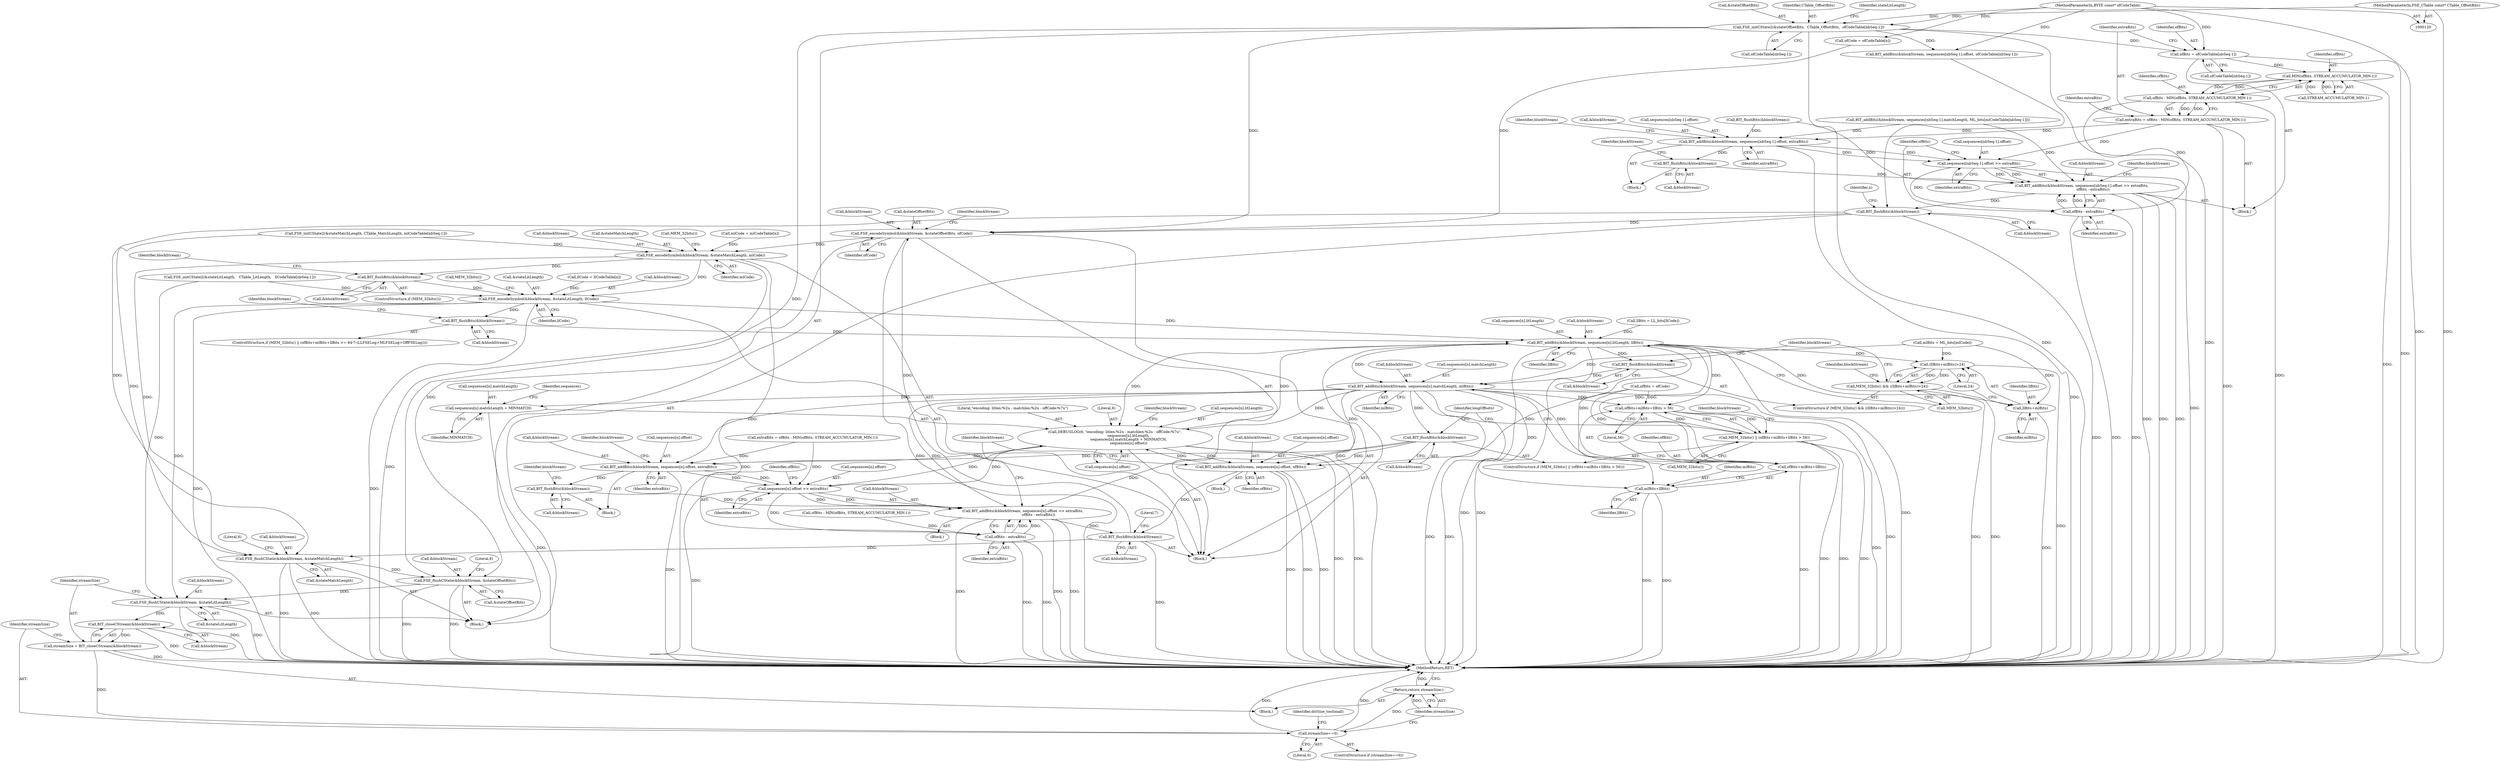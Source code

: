 digraph "0_zstd_3e5cdf1b6a85843e991d7d10f6a2567c15580da0_2@array" {
"1000234" [label="(Call,ofBits = ofCodeTable[nbSeq-1])"];
"1000168" [label="(Call,FSE_initCState2(&stateOffsetBits,  CTable_OffsetBits,  ofCodeTable[nbSeq-1]))"];
"1000125" [label="(MethodParameterIn,FSE_CTable const* CTable_OffsetBits)"];
"1000126" [label="(MethodParameterIn,BYTE const* ofCodeTable)"];
"1000246" [label="(Call,MIN(ofBits, STREAM_ACCUMULATOR_MIN-1))"];
"1000244" [label="(Call,ofBits - MIN(ofBits, STREAM_ACCUMULATOR_MIN-1))"];
"1000242" [label="(Call,extraBits = ofBits - MIN(ofBits, STREAM_ACCUMULATOR_MIN-1))"];
"1000254" [label="(Call,BIT_addBits(&blockStream, sequences[nbSeq-1].offset, extraBits))"];
"1000265" [label="(Call,BIT_flushBits(&blockStream))"];
"1000268" [label="(Call,BIT_addBits(&blockStream, sequences[nbSeq-1].offset >> extraBits,\n                    ofBits - extraBits))"];
"1000300" [label="(Call,BIT_flushBits(&blockStream))"];
"1000371" [label="(Call,FSE_encodeSymbol(&blockStream, &stateOffsetBits, ofCode))"];
"1000377" [label="(Call,FSE_encodeSymbol(&blockStream, &stateMatchLength, mlCode))"];
"1000385" [label="(Call,BIT_flushBits(&blockStream))"];
"1000388" [label="(Call,FSE_encodeSymbol(&blockStream, &stateLitLength, llCode))"];
"1000412" [label="(Call,BIT_flushBits(&blockStream))"];
"1000415" [label="(Call,BIT_addBits(&blockStream, sequences[n].litLength, llBits))"];
"1000351" [label="(Call,DEBUGLOG(6, \"encoding: litlen:%2u - matchlen:%2u - offCode:%7u\",\n                        sequences[n].litLength,\n                        sequences[n].matchLength + MINMATCH,\n                        sequences[n].offset))"];
"1000473" [label="(Call,BIT_addBits(&blockStream, sequences[n].offset, extraBits))"];
"1000482" [label="(Call,BIT_flushBits(&blockStream))"];
"1000485" [label="(Call,BIT_addBits(&blockStream, sequences[n].offset >> extraBits,\n                            ofBits - extraBits))"];
"1000509" [label="(Call,BIT_flushBits(&blockStream))"];
"1000530" [label="(Call,FSE_flushCState(&blockStream, &stateMatchLength))"];
"1000541" [label="(Call,FSE_flushCState(&blockStream, &stateOffsetBits))"];
"1000552" [label="(Call,FSE_flushCState(&blockStream, &stateLitLength))"];
"1000561" [label="(Call,BIT_closeCStream(&blockStream))"];
"1000559" [label="(Call,streamSize = BIT_closeCStream(&blockStream))"];
"1000565" [label="(Call,streamSize==0)"];
"1000571" [label="(Return,return streamSize;)"];
"1000488" [label="(Call,sequences[n].offset >> extraBits)"];
"1000495" [label="(Call,ofBits - extraBits)"];
"1000500" [label="(Call,BIT_addBits(&blockStream, sequences[n].offset, ofBits))"];
"1000427" [label="(Call,(llBits+mlBits)>24)"];
"1000425" [label="(Call,MEM_32bits() && ((llBits+mlBits)>24))"];
"1000428" [label="(Call,llBits+mlBits)"];
"1000432" [label="(Call,BIT_flushBits(&blockStream))"];
"1000435" [label="(Call,BIT_addBits(&blockStream, sequences[n].matchLength, mlBits))"];
"1000359" [label="(Call,sequences[n].matchLength + MINMATCH)"];
"1000447" [label="(Call,ofBits+mlBits+llBits > 56)"];
"1000445" [label="(Call,MEM_32bits() || (ofBits+mlBits+llBits > 56))"];
"1000448" [label="(Call,ofBits+mlBits+llBits)"];
"1000450" [label="(Call,mlBits+llBits)"];
"1000454" [label="(Call,BIT_flushBits(&blockStream))"];
"1000271" [label="(Call,sequences[nbSeq-1].offset >> extraBits)"];
"1000280" [label="(Call,ofBits - extraBits)"];
"1000285" [label="(Call,BIT_addBits(&blockStream, sequences[nbSeq-1].offset, ofCodeTable[nbSeq-1]))"];
"1000389" [label="(Call,&blockStream)"];
"1000386" [label="(Call,&blockStream)"];
"1000378" [label="(Call,&blockStream)"];
"1000359" [label="(Call,sequences[n].matchLength + MINMATCH)"];
"1000560" [label="(Identifier,streamSize)"];
"1000555" [label="(Call,&stateLitLength)"];
"1000425" [label="(Call,MEM_32bits() && ((llBits+mlBits)>24))"];
"1000244" [label="(Call,ofBits - MIN(ofBits, STREAM_ACCUMULATOR_MIN-1))"];
"1000430" [label="(Identifier,mlBits)"];
"1000177" [label="(Call,FSE_initCState2(&stateLitLength,   CTable_LitLength,   llCodeTable[nbSeq-1]))"];
"1000444" [label="(ControlStructure,if (MEM_32bits() || (ofBits+mlBits+llBits > 56)))"];
"1000254" [label="(Call,BIT_addBits(&blockStream, sequences[nbSeq-1].offset, extraBits))"];
"1000456" [label="(Identifier,blockStream)"];
"1000257" [label="(Call,sequences[nbSeq-1].offset)"];
"1000279" [label="(Identifier,extraBits)"];
"1000235" [label="(Identifier,ofBits)"];
"1000171" [label="(Identifier,CTable_OffsetBits)"];
"1000567" [label="(Literal,0)"];
"1000503" [label="(Call,sequences[n].offset)"];
"1000269" [label="(Call,&blockStream)"];
"1000246" [label="(Call,MIN(ofBits, STREAM_ACCUMULATOR_MIN-1))"];
"1000428" [label="(Call,llBits+mlBits)"];
"1000488" [label="(Call,sequences[n].offset >> extraBits)"];
"1000255" [label="(Call,&blockStream)"];
"1000281" [label="(Identifier,ofBits)"];
"1000380" [label="(Call,&stateMatchLength)"];
"1000472" [label="(Block,)"];
"1000413" [label="(Call,&blockStream)"];
"1000324" [label="(Call,ofCode = ofCodeTable[n])"];
"1000433" [label="(Call,&blockStream)"];
"1000565" [label="(Call,streamSize==0)"];
"1000541" [label="(Call,FSE_flushCState(&blockStream, &stateOffsetBits))"];
"1000266" [label="(Call,&blockStream)"];
"1000489" [label="(Call,sequences[n].offset)"];
"1000159" [label="(Call,FSE_initCState2(&stateMatchLength, CTable_MatchLength, mlCodeTable[nbSeq-1]))"];
"1000384" [label="(Call,MEM_32bits())"];
"1000377" [label="(Call,FSE_encodeSymbol(&blockStream, &stateMatchLength, mlCode))"];
"1000208" [label="(Call,BIT_addBits(&blockStream, sequences[nbSeq-1].matchLength, ML_bits[mlCodeTable[nbSeq-1]]))"];
"1000396" [label="(Call,MEM_32bits())"];
"1000557" [label="(Block,)"];
"1000376" [label="(Identifier,ofCode)"];
"1000374" [label="(Call,&stateOffsetBits)"];
"1000536" [label="(Literal,6)"];
"1000463" [label="(Call,ofBits - MIN(ofBits, STREAM_ACCUMULATOR_MIN-1))"];
"1000451" [label="(Identifier,mlBits)"];
"1000373" [label="(Identifier,blockStream)"];
"1000301" [label="(Call,&blockStream)"];
"1000511" [label="(Identifier,blockStream)"];
"1000385" [label="(Call,BIT_flushBits(&blockStream))"];
"1000432" [label="(Call,BIT_flushBits(&blockStream))"];
"1000448" [label="(Call,ofBits+mlBits+llBits)"];
"1000172" [label="(Call,ofCodeTable[nbSeq-1])"];
"1000450" [label="(Call,mlBits+llBits)"];
"1000330" [label="(Call,mlCode = mlCodeTable[n])"];
"1000302" [label="(Identifier,blockStream)"];
"1000544" [label="(Call,&stateOffsetBits)"];
"1000236" [label="(Call,ofCodeTable[nbSeq-1])"];
"1000336" [label="(Call,llBits = LL_bits[llCode])"];
"1000264" [label="(Identifier,extraBits)"];
"1000431" [label="(Literal,24)"];
"1000510" [label="(Call,&blockStream)"];
"1000531" [label="(Call,&blockStream)"];
"1000486" [label="(Call,&blockStream)"];
"1000461" [label="(Call,extraBits = ofBits - MIN(ofBits, STREAM_ACCUMULATOR_MIN-1))"];
"1000447" [label="(Call,ofBits+mlBits+llBits > 56)"];
"1000132" [label="(Block,)"];
"1000300" [label="(Call,BIT_flushBits(&blockStream))"];
"1000418" [label="(Call,sequences[n].litLength)"];
"1000417" [label="(Identifier,blockStream)"];
"1000382" [label="(Identifier,mlCode)"];
"1000412" [label="(Call,BIT_flushBits(&blockStream))"];
"1000487" [label="(Identifier,blockStream)"];
"1000168" [label="(Call,FSE_initCState2(&stateOffsetBits,  CTable_OffsetBits,  ofCodeTable[nbSeq-1]))"];
"1000245" [label="(Identifier,ofBits)"];
"1000485" [label="(Call,BIT_addBits(&blockStream, sequences[n].offset >> extraBits,\n                            ofBits - extraBits))"];
"1000495" [label="(Call,ofBits - extraBits)"];
"1000513" [label="(Literal,7)"];
"1000390" [label="(Identifier,blockStream)"];
"1000354" [label="(Call,sequences[n].litLength)"];
"1000459" [label="(Block,)"];
"1000427" [label="(Call,(llBits+mlBits)>24)"];
"1000449" [label="(Identifier,ofBits)"];
"1000179" [label="(Identifier,stateLitLength)"];
"1000265" [label="(Call,BIT_flushBits(&blockStream))"];
"1000415" [label="(Call,BIT_addBits(&blockStream, sequences[n].litLength, llBits))"];
"1000553" [label="(Call,&blockStream)"];
"1000271" [label="(Call,sequences[nbSeq-1].offset >> extraBits)"];
"1000496" [label="(Identifier,ofBits)"];
"1000452" [label="(Identifier,llBits)"];
"1000497" [label="(Identifier,extraBits)"];
"1000307" [label="(Identifier,n)"];
"1000446" [label="(Call,MEM_32bits())"];
"1000248" [label="(Call,STREAM_ACCUMULATOR_MIN-1)"];
"1000508" [label="(Identifier,ofBits)"];
"1000453" [label="(Literal,56)"];
"1000533" [label="(Call,&stateMatchLength)"];
"1000436" [label="(Call,&blockStream)"];
"1000481" [label="(Identifier,extraBits)"];
"1000484" [label="(Identifier,blockStream)"];
"1000559" [label="(Call,streamSize = BIT_closeCStream(&blockStream))"];
"1000435" [label="(Call,BIT_addBits(&blockStream, sequences[n].matchLength, mlBits))"];
"1000499" [label="(Block,)"];
"1000232" [label="(Block,)"];
"1000443" [label="(Identifier,mlBits)"];
"1000360" [label="(Call,sequences[n].matchLength)"];
"1000391" [label="(Call,&stateLitLength)"];
"1000267" [label="(Identifier,blockStream)"];
"1000280" [label="(Call,ofBits - extraBits)"];
"1000316" [label="(Block,)"];
"1000270" [label="(Identifier,blockStream)"];
"1000272" [label="(Call,sequences[nbSeq-1].offset)"];
"1000247" [label="(Identifier,ofBits)"];
"1000169" [label="(Call,&stateOffsetBits)"];
"1000445" [label="(Call,MEM_32bits() || (ofBits+mlBits+llBits > 56))"];
"1000242" [label="(Call,extraBits = ofBits - MIN(ofBits, STREAM_ACCUMULATOR_MIN-1))"];
"1000366" [label="(Call,sequences[n].offset)"];
"1000501" [label="(Call,&blockStream)"];
"1000383" [label="(ControlStructure,if (MEM_32bits()))"];
"1000552" [label="(Call,FSE_flushCState(&blockStream, &stateLitLength))"];
"1000424" [label="(ControlStructure,if (MEM_32bits() && ((llBits+mlBits)>24)))"];
"1000438" [label="(Call,sequences[n].matchLength)"];
"1000365" [label="(Identifier,MINMATCH)"];
"1000126" [label="(MethodParameterIn,BYTE const* ofCodeTable)"];
"1000268" [label="(Call,BIT_addBits(&blockStream, sequences[nbSeq-1].offset >> extraBits,\n                    ofBits - extraBits))"];
"1000252" [label="(Identifier,extraBits)"];
"1000494" [label="(Identifier,extraBits)"];
"1000282" [label="(Identifier,extraBits)"];
"1000458" [label="(Identifier,longOffsets)"];
"1000379" [label="(Identifier,blockStream)"];
"1000542" [label="(Call,&blockStream)"];
"1000547" [label="(Literal,6)"];
"1000509" [label="(Call,BIT_flushBits(&blockStream))"];
"1000353" [label="(Literal,\"encoding: litlen:%2u - matchlen:%2u - offCode:%7u\")"];
"1000371" [label="(Call,FSE_encodeSymbol(&blockStream, &stateOffsetBits, ofCode))"];
"1000125" [label="(MethodParameterIn,FSE_CTable const* CTable_OffsetBits)"];
"1000561" [label="(Call,BIT_closeCStream(&blockStream))"];
"1000564" [label="(ControlStructure,if (streamSize==0))"];
"1000429" [label="(Identifier,llBits)"];
"1000454" [label="(Call,BIT_flushBits(&blockStream))"];
"1000393" [label="(Identifier,llCode)"];
"1000476" [label="(Call,sequences[n].offset)"];
"1000562" [label="(Call,&blockStream)"];
"1000570" [label="(Identifier,dstSize_tooSmall)"];
"1000423" [label="(Identifier,llBits)"];
"1000372" [label="(Call,&blockStream)"];
"1000426" [label="(Call,MEM_32bits())"];
"1000437" [label="(Identifier,blockStream)"];
"1000530" [label="(Call,FSE_flushCState(&blockStream, &stateMatchLength))"];
"1000572" [label="(Identifier,streamSize)"];
"1000234" [label="(Call,ofBits = ofCodeTable[nbSeq-1])"];
"1000482" [label="(Call,BIT_flushBits(&blockStream))"];
"1000483" [label="(Call,&blockStream)"];
"1000473" [label="(Call,BIT_addBits(&blockStream, sequences[n].offset, extraBits))"];
"1000342" [label="(Call,ofBits = ofCode)"];
"1000346" [label="(Call,mlBits = ML_bits[mlCode])"];
"1000566" [label="(Identifier,streamSize)"];
"1000571" [label="(Return,return streamSize;)"];
"1000243" [label="(Identifier,extraBits)"];
"1000368" [label="(Identifier,sequences)"];
"1000388" [label="(Call,FSE_encodeSymbol(&blockStream, &stateLitLength, llCode))"];
"1000394" [label="(ControlStructure,if (MEM_32bits() || (ofBits+mlBits+llBits >= 64-7-(LLFSELog+MLFSELog+OffFSELog))))"];
"1000227" [label="(Call,BIT_flushBits(&blockStream))"];
"1000434" [label="(Identifier,blockStream)"];
"1000351" [label="(Call,DEBUGLOG(6, \"encoding: litlen:%2u - matchlen:%2u - offCode:%7u\",\n                        sequences[n].litLength,\n                        sequences[n].matchLength + MINMATCH,\n                        sequences[n].offset))"];
"1000416" [label="(Call,&blockStream)"];
"1000573" [label="(MethodReturn,RET)"];
"1000500" [label="(Call,BIT_addBits(&blockStream, sequences[n].offset, ofBits))"];
"1000253" [label="(Block,)"];
"1000318" [label="(Call,llCode = llCodeTable[n])"];
"1000455" [label="(Call,&blockStream)"];
"1000474" [label="(Call,&blockStream)"];
"1000352" [label="(Literal,6)"];
"1000234" -> "1000232"  [label="AST: "];
"1000234" -> "1000236"  [label="CFG: "];
"1000235" -> "1000234"  [label="AST: "];
"1000236" -> "1000234"  [label="AST: "];
"1000243" -> "1000234"  [label="CFG: "];
"1000234" -> "1000573"  [label="DDG: "];
"1000168" -> "1000234"  [label="DDG: "];
"1000126" -> "1000234"  [label="DDG: "];
"1000234" -> "1000246"  [label="DDG: "];
"1000168" -> "1000132"  [label="AST: "];
"1000168" -> "1000172"  [label="CFG: "];
"1000169" -> "1000168"  [label="AST: "];
"1000171" -> "1000168"  [label="AST: "];
"1000172" -> "1000168"  [label="AST: "];
"1000179" -> "1000168"  [label="CFG: "];
"1000168" -> "1000573"  [label="DDG: "];
"1000168" -> "1000573"  [label="DDG: "];
"1000125" -> "1000168"  [label="DDG: "];
"1000126" -> "1000168"  [label="DDG: "];
"1000168" -> "1000285"  [label="DDG: "];
"1000168" -> "1000371"  [label="DDG: "];
"1000168" -> "1000541"  [label="DDG: "];
"1000125" -> "1000120"  [label="AST: "];
"1000125" -> "1000573"  [label="DDG: "];
"1000126" -> "1000120"  [label="AST: "];
"1000126" -> "1000573"  [label="DDG: "];
"1000126" -> "1000285"  [label="DDG: "];
"1000126" -> "1000324"  [label="DDG: "];
"1000246" -> "1000244"  [label="AST: "];
"1000246" -> "1000248"  [label="CFG: "];
"1000247" -> "1000246"  [label="AST: "];
"1000248" -> "1000246"  [label="AST: "];
"1000244" -> "1000246"  [label="CFG: "];
"1000246" -> "1000573"  [label="DDG: "];
"1000246" -> "1000244"  [label="DDG: "];
"1000246" -> "1000244"  [label="DDG: "];
"1000248" -> "1000246"  [label="DDG: "];
"1000248" -> "1000246"  [label="DDG: "];
"1000244" -> "1000242"  [label="AST: "];
"1000245" -> "1000244"  [label="AST: "];
"1000242" -> "1000244"  [label="CFG: "];
"1000244" -> "1000573"  [label="DDG: "];
"1000244" -> "1000242"  [label="DDG: "];
"1000244" -> "1000242"  [label="DDG: "];
"1000244" -> "1000280"  [label="DDG: "];
"1000242" -> "1000232"  [label="AST: "];
"1000243" -> "1000242"  [label="AST: "];
"1000252" -> "1000242"  [label="CFG: "];
"1000242" -> "1000573"  [label="DDG: "];
"1000242" -> "1000254"  [label="DDG: "];
"1000242" -> "1000271"  [label="DDG: "];
"1000254" -> "1000253"  [label="AST: "];
"1000254" -> "1000264"  [label="CFG: "];
"1000255" -> "1000254"  [label="AST: "];
"1000257" -> "1000254"  [label="AST: "];
"1000264" -> "1000254"  [label="AST: "];
"1000267" -> "1000254"  [label="CFG: "];
"1000254" -> "1000573"  [label="DDG: "];
"1000208" -> "1000254"  [label="DDG: "];
"1000227" -> "1000254"  [label="DDG: "];
"1000254" -> "1000265"  [label="DDG: "];
"1000254" -> "1000271"  [label="DDG: "];
"1000254" -> "1000271"  [label="DDG: "];
"1000265" -> "1000253"  [label="AST: "];
"1000265" -> "1000266"  [label="CFG: "];
"1000266" -> "1000265"  [label="AST: "];
"1000270" -> "1000265"  [label="CFG: "];
"1000265" -> "1000268"  [label="DDG: "];
"1000268" -> "1000232"  [label="AST: "];
"1000268" -> "1000280"  [label="CFG: "];
"1000269" -> "1000268"  [label="AST: "];
"1000271" -> "1000268"  [label="AST: "];
"1000280" -> "1000268"  [label="AST: "];
"1000302" -> "1000268"  [label="CFG: "];
"1000268" -> "1000573"  [label="DDG: "];
"1000268" -> "1000573"  [label="DDG: "];
"1000268" -> "1000573"  [label="DDG: "];
"1000208" -> "1000268"  [label="DDG: "];
"1000227" -> "1000268"  [label="DDG: "];
"1000271" -> "1000268"  [label="DDG: "];
"1000271" -> "1000268"  [label="DDG: "];
"1000280" -> "1000268"  [label="DDG: "];
"1000280" -> "1000268"  [label="DDG: "];
"1000268" -> "1000300"  [label="DDG: "];
"1000300" -> "1000132"  [label="AST: "];
"1000300" -> "1000301"  [label="CFG: "];
"1000301" -> "1000300"  [label="AST: "];
"1000307" -> "1000300"  [label="CFG: "];
"1000300" -> "1000573"  [label="DDG: "];
"1000285" -> "1000300"  [label="DDG: "];
"1000300" -> "1000371"  [label="DDG: "];
"1000300" -> "1000530"  [label="DDG: "];
"1000371" -> "1000316"  [label="AST: "];
"1000371" -> "1000376"  [label="CFG: "];
"1000372" -> "1000371"  [label="AST: "];
"1000374" -> "1000371"  [label="AST: "];
"1000376" -> "1000371"  [label="AST: "];
"1000379" -> "1000371"  [label="CFG: "];
"1000371" -> "1000573"  [label="DDG: "];
"1000371" -> "1000573"  [label="DDG: "];
"1000509" -> "1000371"  [label="DDG: "];
"1000324" -> "1000371"  [label="DDG: "];
"1000371" -> "1000377"  [label="DDG: "];
"1000371" -> "1000541"  [label="DDG: "];
"1000377" -> "1000316"  [label="AST: "];
"1000377" -> "1000382"  [label="CFG: "];
"1000378" -> "1000377"  [label="AST: "];
"1000380" -> "1000377"  [label="AST: "];
"1000382" -> "1000377"  [label="AST: "];
"1000384" -> "1000377"  [label="CFG: "];
"1000377" -> "1000573"  [label="DDG: "];
"1000377" -> "1000573"  [label="DDG: "];
"1000159" -> "1000377"  [label="DDG: "];
"1000330" -> "1000377"  [label="DDG: "];
"1000377" -> "1000385"  [label="DDG: "];
"1000377" -> "1000388"  [label="DDG: "];
"1000377" -> "1000530"  [label="DDG: "];
"1000385" -> "1000383"  [label="AST: "];
"1000385" -> "1000386"  [label="CFG: "];
"1000386" -> "1000385"  [label="AST: "];
"1000390" -> "1000385"  [label="CFG: "];
"1000385" -> "1000388"  [label="DDG: "];
"1000388" -> "1000316"  [label="AST: "];
"1000388" -> "1000393"  [label="CFG: "];
"1000389" -> "1000388"  [label="AST: "];
"1000391" -> "1000388"  [label="AST: "];
"1000393" -> "1000388"  [label="AST: "];
"1000396" -> "1000388"  [label="CFG: "];
"1000388" -> "1000573"  [label="DDG: "];
"1000388" -> "1000573"  [label="DDG: "];
"1000177" -> "1000388"  [label="DDG: "];
"1000318" -> "1000388"  [label="DDG: "];
"1000388" -> "1000412"  [label="DDG: "];
"1000388" -> "1000415"  [label="DDG: "];
"1000388" -> "1000552"  [label="DDG: "];
"1000412" -> "1000394"  [label="AST: "];
"1000412" -> "1000413"  [label="CFG: "];
"1000413" -> "1000412"  [label="AST: "];
"1000417" -> "1000412"  [label="CFG: "];
"1000412" -> "1000415"  [label="DDG: "];
"1000415" -> "1000316"  [label="AST: "];
"1000415" -> "1000423"  [label="CFG: "];
"1000416" -> "1000415"  [label="AST: "];
"1000418" -> "1000415"  [label="AST: "];
"1000423" -> "1000415"  [label="AST: "];
"1000426" -> "1000415"  [label="CFG: "];
"1000415" -> "1000573"  [label="DDG: "];
"1000415" -> "1000573"  [label="DDG: "];
"1000415" -> "1000573"  [label="DDG: "];
"1000415" -> "1000351"  [label="DDG: "];
"1000351" -> "1000415"  [label="DDG: "];
"1000336" -> "1000415"  [label="DDG: "];
"1000415" -> "1000427"  [label="DDG: "];
"1000415" -> "1000428"  [label="DDG: "];
"1000415" -> "1000432"  [label="DDG: "];
"1000415" -> "1000435"  [label="DDG: "];
"1000415" -> "1000447"  [label="DDG: "];
"1000415" -> "1000448"  [label="DDG: "];
"1000415" -> "1000450"  [label="DDG: "];
"1000351" -> "1000316"  [label="AST: "];
"1000351" -> "1000366"  [label="CFG: "];
"1000352" -> "1000351"  [label="AST: "];
"1000353" -> "1000351"  [label="AST: "];
"1000354" -> "1000351"  [label="AST: "];
"1000359" -> "1000351"  [label="AST: "];
"1000366" -> "1000351"  [label="AST: "];
"1000373" -> "1000351"  [label="CFG: "];
"1000351" -> "1000573"  [label="DDG: "];
"1000351" -> "1000573"  [label="DDG: "];
"1000435" -> "1000351"  [label="DDG: "];
"1000488" -> "1000351"  [label="DDG: "];
"1000500" -> "1000351"  [label="DDG: "];
"1000351" -> "1000473"  [label="DDG: "];
"1000351" -> "1000488"  [label="DDG: "];
"1000351" -> "1000500"  [label="DDG: "];
"1000473" -> "1000472"  [label="AST: "];
"1000473" -> "1000481"  [label="CFG: "];
"1000474" -> "1000473"  [label="AST: "];
"1000476" -> "1000473"  [label="AST: "];
"1000481" -> "1000473"  [label="AST: "];
"1000484" -> "1000473"  [label="CFG: "];
"1000473" -> "1000573"  [label="DDG: "];
"1000454" -> "1000473"  [label="DDG: "];
"1000435" -> "1000473"  [label="DDG: "];
"1000461" -> "1000473"  [label="DDG: "];
"1000473" -> "1000482"  [label="DDG: "];
"1000473" -> "1000488"  [label="DDG: "];
"1000473" -> "1000488"  [label="DDG: "];
"1000482" -> "1000472"  [label="AST: "];
"1000482" -> "1000483"  [label="CFG: "];
"1000483" -> "1000482"  [label="AST: "];
"1000487" -> "1000482"  [label="CFG: "];
"1000482" -> "1000485"  [label="DDG: "];
"1000485" -> "1000459"  [label="AST: "];
"1000485" -> "1000495"  [label="CFG: "];
"1000486" -> "1000485"  [label="AST: "];
"1000488" -> "1000485"  [label="AST: "];
"1000495" -> "1000485"  [label="AST: "];
"1000511" -> "1000485"  [label="CFG: "];
"1000485" -> "1000573"  [label="DDG: "];
"1000485" -> "1000573"  [label="DDG: "];
"1000485" -> "1000573"  [label="DDG: "];
"1000454" -> "1000485"  [label="DDG: "];
"1000435" -> "1000485"  [label="DDG: "];
"1000488" -> "1000485"  [label="DDG: "];
"1000488" -> "1000485"  [label="DDG: "];
"1000495" -> "1000485"  [label="DDG: "];
"1000495" -> "1000485"  [label="DDG: "];
"1000485" -> "1000509"  [label="DDG: "];
"1000509" -> "1000316"  [label="AST: "];
"1000509" -> "1000510"  [label="CFG: "];
"1000510" -> "1000509"  [label="AST: "];
"1000513" -> "1000509"  [label="CFG: "];
"1000509" -> "1000573"  [label="DDG: "];
"1000500" -> "1000509"  [label="DDG: "];
"1000509" -> "1000530"  [label="DDG: "];
"1000530" -> "1000132"  [label="AST: "];
"1000530" -> "1000533"  [label="CFG: "];
"1000531" -> "1000530"  [label="AST: "];
"1000533" -> "1000530"  [label="AST: "];
"1000536" -> "1000530"  [label="CFG: "];
"1000530" -> "1000573"  [label="DDG: "];
"1000530" -> "1000573"  [label="DDG: "];
"1000159" -> "1000530"  [label="DDG: "];
"1000530" -> "1000541"  [label="DDG: "];
"1000541" -> "1000132"  [label="AST: "];
"1000541" -> "1000544"  [label="CFG: "];
"1000542" -> "1000541"  [label="AST: "];
"1000544" -> "1000541"  [label="AST: "];
"1000547" -> "1000541"  [label="CFG: "];
"1000541" -> "1000573"  [label="DDG: "];
"1000541" -> "1000573"  [label="DDG: "];
"1000541" -> "1000552"  [label="DDG: "];
"1000552" -> "1000132"  [label="AST: "];
"1000552" -> "1000555"  [label="CFG: "];
"1000553" -> "1000552"  [label="AST: "];
"1000555" -> "1000552"  [label="AST: "];
"1000560" -> "1000552"  [label="CFG: "];
"1000552" -> "1000573"  [label="DDG: "];
"1000552" -> "1000573"  [label="DDG: "];
"1000177" -> "1000552"  [label="DDG: "];
"1000552" -> "1000561"  [label="DDG: "];
"1000561" -> "1000559"  [label="AST: "];
"1000561" -> "1000562"  [label="CFG: "];
"1000562" -> "1000561"  [label="AST: "];
"1000559" -> "1000561"  [label="CFG: "];
"1000561" -> "1000573"  [label="DDG: "];
"1000561" -> "1000559"  [label="DDG: "];
"1000559" -> "1000557"  [label="AST: "];
"1000560" -> "1000559"  [label="AST: "];
"1000566" -> "1000559"  [label="CFG: "];
"1000559" -> "1000573"  [label="DDG: "];
"1000559" -> "1000565"  [label="DDG: "];
"1000565" -> "1000564"  [label="AST: "];
"1000565" -> "1000567"  [label="CFG: "];
"1000566" -> "1000565"  [label="AST: "];
"1000567" -> "1000565"  [label="AST: "];
"1000570" -> "1000565"  [label="CFG: "];
"1000572" -> "1000565"  [label="CFG: "];
"1000565" -> "1000573"  [label="DDG: "];
"1000565" -> "1000573"  [label="DDG: "];
"1000565" -> "1000571"  [label="DDG: "];
"1000571" -> "1000557"  [label="AST: "];
"1000571" -> "1000572"  [label="CFG: "];
"1000572" -> "1000571"  [label="AST: "];
"1000573" -> "1000571"  [label="CFG: "];
"1000571" -> "1000573"  [label="DDG: "];
"1000572" -> "1000571"  [label="DDG: "];
"1000488" -> "1000494"  [label="CFG: "];
"1000489" -> "1000488"  [label="AST: "];
"1000494" -> "1000488"  [label="AST: "];
"1000496" -> "1000488"  [label="CFG: "];
"1000488" -> "1000573"  [label="DDG: "];
"1000461" -> "1000488"  [label="DDG: "];
"1000488" -> "1000495"  [label="DDG: "];
"1000495" -> "1000497"  [label="CFG: "];
"1000496" -> "1000495"  [label="AST: "];
"1000497" -> "1000495"  [label="AST: "];
"1000495" -> "1000573"  [label="DDG: "];
"1000495" -> "1000573"  [label="DDG: "];
"1000463" -> "1000495"  [label="DDG: "];
"1000500" -> "1000499"  [label="AST: "];
"1000500" -> "1000508"  [label="CFG: "];
"1000501" -> "1000500"  [label="AST: "];
"1000503" -> "1000500"  [label="AST: "];
"1000508" -> "1000500"  [label="AST: "];
"1000511" -> "1000500"  [label="CFG: "];
"1000500" -> "1000573"  [label="DDG: "];
"1000500" -> "1000573"  [label="DDG: "];
"1000500" -> "1000573"  [label="DDG: "];
"1000454" -> "1000500"  [label="DDG: "];
"1000435" -> "1000500"  [label="DDG: "];
"1000342" -> "1000500"  [label="DDG: "];
"1000427" -> "1000425"  [label="AST: "];
"1000427" -> "1000431"  [label="CFG: "];
"1000428" -> "1000427"  [label="AST: "];
"1000431" -> "1000427"  [label="AST: "];
"1000425" -> "1000427"  [label="CFG: "];
"1000427" -> "1000573"  [label="DDG: "];
"1000427" -> "1000425"  [label="DDG: "];
"1000427" -> "1000425"  [label="DDG: "];
"1000346" -> "1000427"  [label="DDG: "];
"1000425" -> "1000424"  [label="AST: "];
"1000425" -> "1000426"  [label="CFG: "];
"1000426" -> "1000425"  [label="AST: "];
"1000434" -> "1000425"  [label="CFG: "];
"1000437" -> "1000425"  [label="CFG: "];
"1000425" -> "1000573"  [label="DDG: "];
"1000425" -> "1000573"  [label="DDG: "];
"1000428" -> "1000430"  [label="CFG: "];
"1000429" -> "1000428"  [label="AST: "];
"1000430" -> "1000428"  [label="AST: "];
"1000431" -> "1000428"  [label="CFG: "];
"1000428" -> "1000573"  [label="DDG: "];
"1000346" -> "1000428"  [label="DDG: "];
"1000432" -> "1000424"  [label="AST: "];
"1000432" -> "1000433"  [label="CFG: "];
"1000433" -> "1000432"  [label="AST: "];
"1000437" -> "1000432"  [label="CFG: "];
"1000432" -> "1000435"  [label="DDG: "];
"1000435" -> "1000316"  [label="AST: "];
"1000435" -> "1000443"  [label="CFG: "];
"1000436" -> "1000435"  [label="AST: "];
"1000438" -> "1000435"  [label="AST: "];
"1000443" -> "1000435"  [label="AST: "];
"1000446" -> "1000435"  [label="CFG: "];
"1000435" -> "1000573"  [label="DDG: "];
"1000435" -> "1000573"  [label="DDG: "];
"1000435" -> "1000573"  [label="DDG: "];
"1000435" -> "1000359"  [label="DDG: "];
"1000346" -> "1000435"  [label="DDG: "];
"1000435" -> "1000447"  [label="DDG: "];
"1000435" -> "1000448"  [label="DDG: "];
"1000435" -> "1000450"  [label="DDG: "];
"1000435" -> "1000454"  [label="DDG: "];
"1000359" -> "1000365"  [label="CFG: "];
"1000360" -> "1000359"  [label="AST: "];
"1000365" -> "1000359"  [label="AST: "];
"1000368" -> "1000359"  [label="CFG: "];
"1000359" -> "1000573"  [label="DDG: "];
"1000447" -> "1000445"  [label="AST: "];
"1000447" -> "1000453"  [label="CFG: "];
"1000448" -> "1000447"  [label="AST: "];
"1000453" -> "1000447"  [label="AST: "];
"1000445" -> "1000447"  [label="CFG: "];
"1000447" -> "1000573"  [label="DDG: "];
"1000447" -> "1000445"  [label="DDG: "];
"1000447" -> "1000445"  [label="DDG: "];
"1000342" -> "1000447"  [label="DDG: "];
"1000445" -> "1000444"  [label="AST: "];
"1000445" -> "1000446"  [label="CFG: "];
"1000446" -> "1000445"  [label="AST: "];
"1000456" -> "1000445"  [label="CFG: "];
"1000458" -> "1000445"  [label="CFG: "];
"1000445" -> "1000573"  [label="DDG: "];
"1000445" -> "1000573"  [label="DDG: "];
"1000445" -> "1000573"  [label="DDG: "];
"1000448" -> "1000450"  [label="CFG: "];
"1000449" -> "1000448"  [label="AST: "];
"1000450" -> "1000448"  [label="AST: "];
"1000453" -> "1000448"  [label="CFG: "];
"1000448" -> "1000573"  [label="DDG: "];
"1000342" -> "1000448"  [label="DDG: "];
"1000450" -> "1000452"  [label="CFG: "];
"1000451" -> "1000450"  [label="AST: "];
"1000452" -> "1000450"  [label="AST: "];
"1000450" -> "1000573"  [label="DDG: "];
"1000450" -> "1000573"  [label="DDG: "];
"1000454" -> "1000444"  [label="AST: "];
"1000454" -> "1000455"  [label="CFG: "];
"1000455" -> "1000454"  [label="AST: "];
"1000458" -> "1000454"  [label="CFG: "];
"1000271" -> "1000279"  [label="CFG: "];
"1000272" -> "1000271"  [label="AST: "];
"1000279" -> "1000271"  [label="AST: "];
"1000281" -> "1000271"  [label="CFG: "];
"1000271" -> "1000573"  [label="DDG: "];
"1000271" -> "1000280"  [label="DDG: "];
"1000280" -> "1000282"  [label="CFG: "];
"1000281" -> "1000280"  [label="AST: "];
"1000282" -> "1000280"  [label="AST: "];
"1000280" -> "1000573"  [label="DDG: "];
"1000280" -> "1000573"  [label="DDG: "];
}
